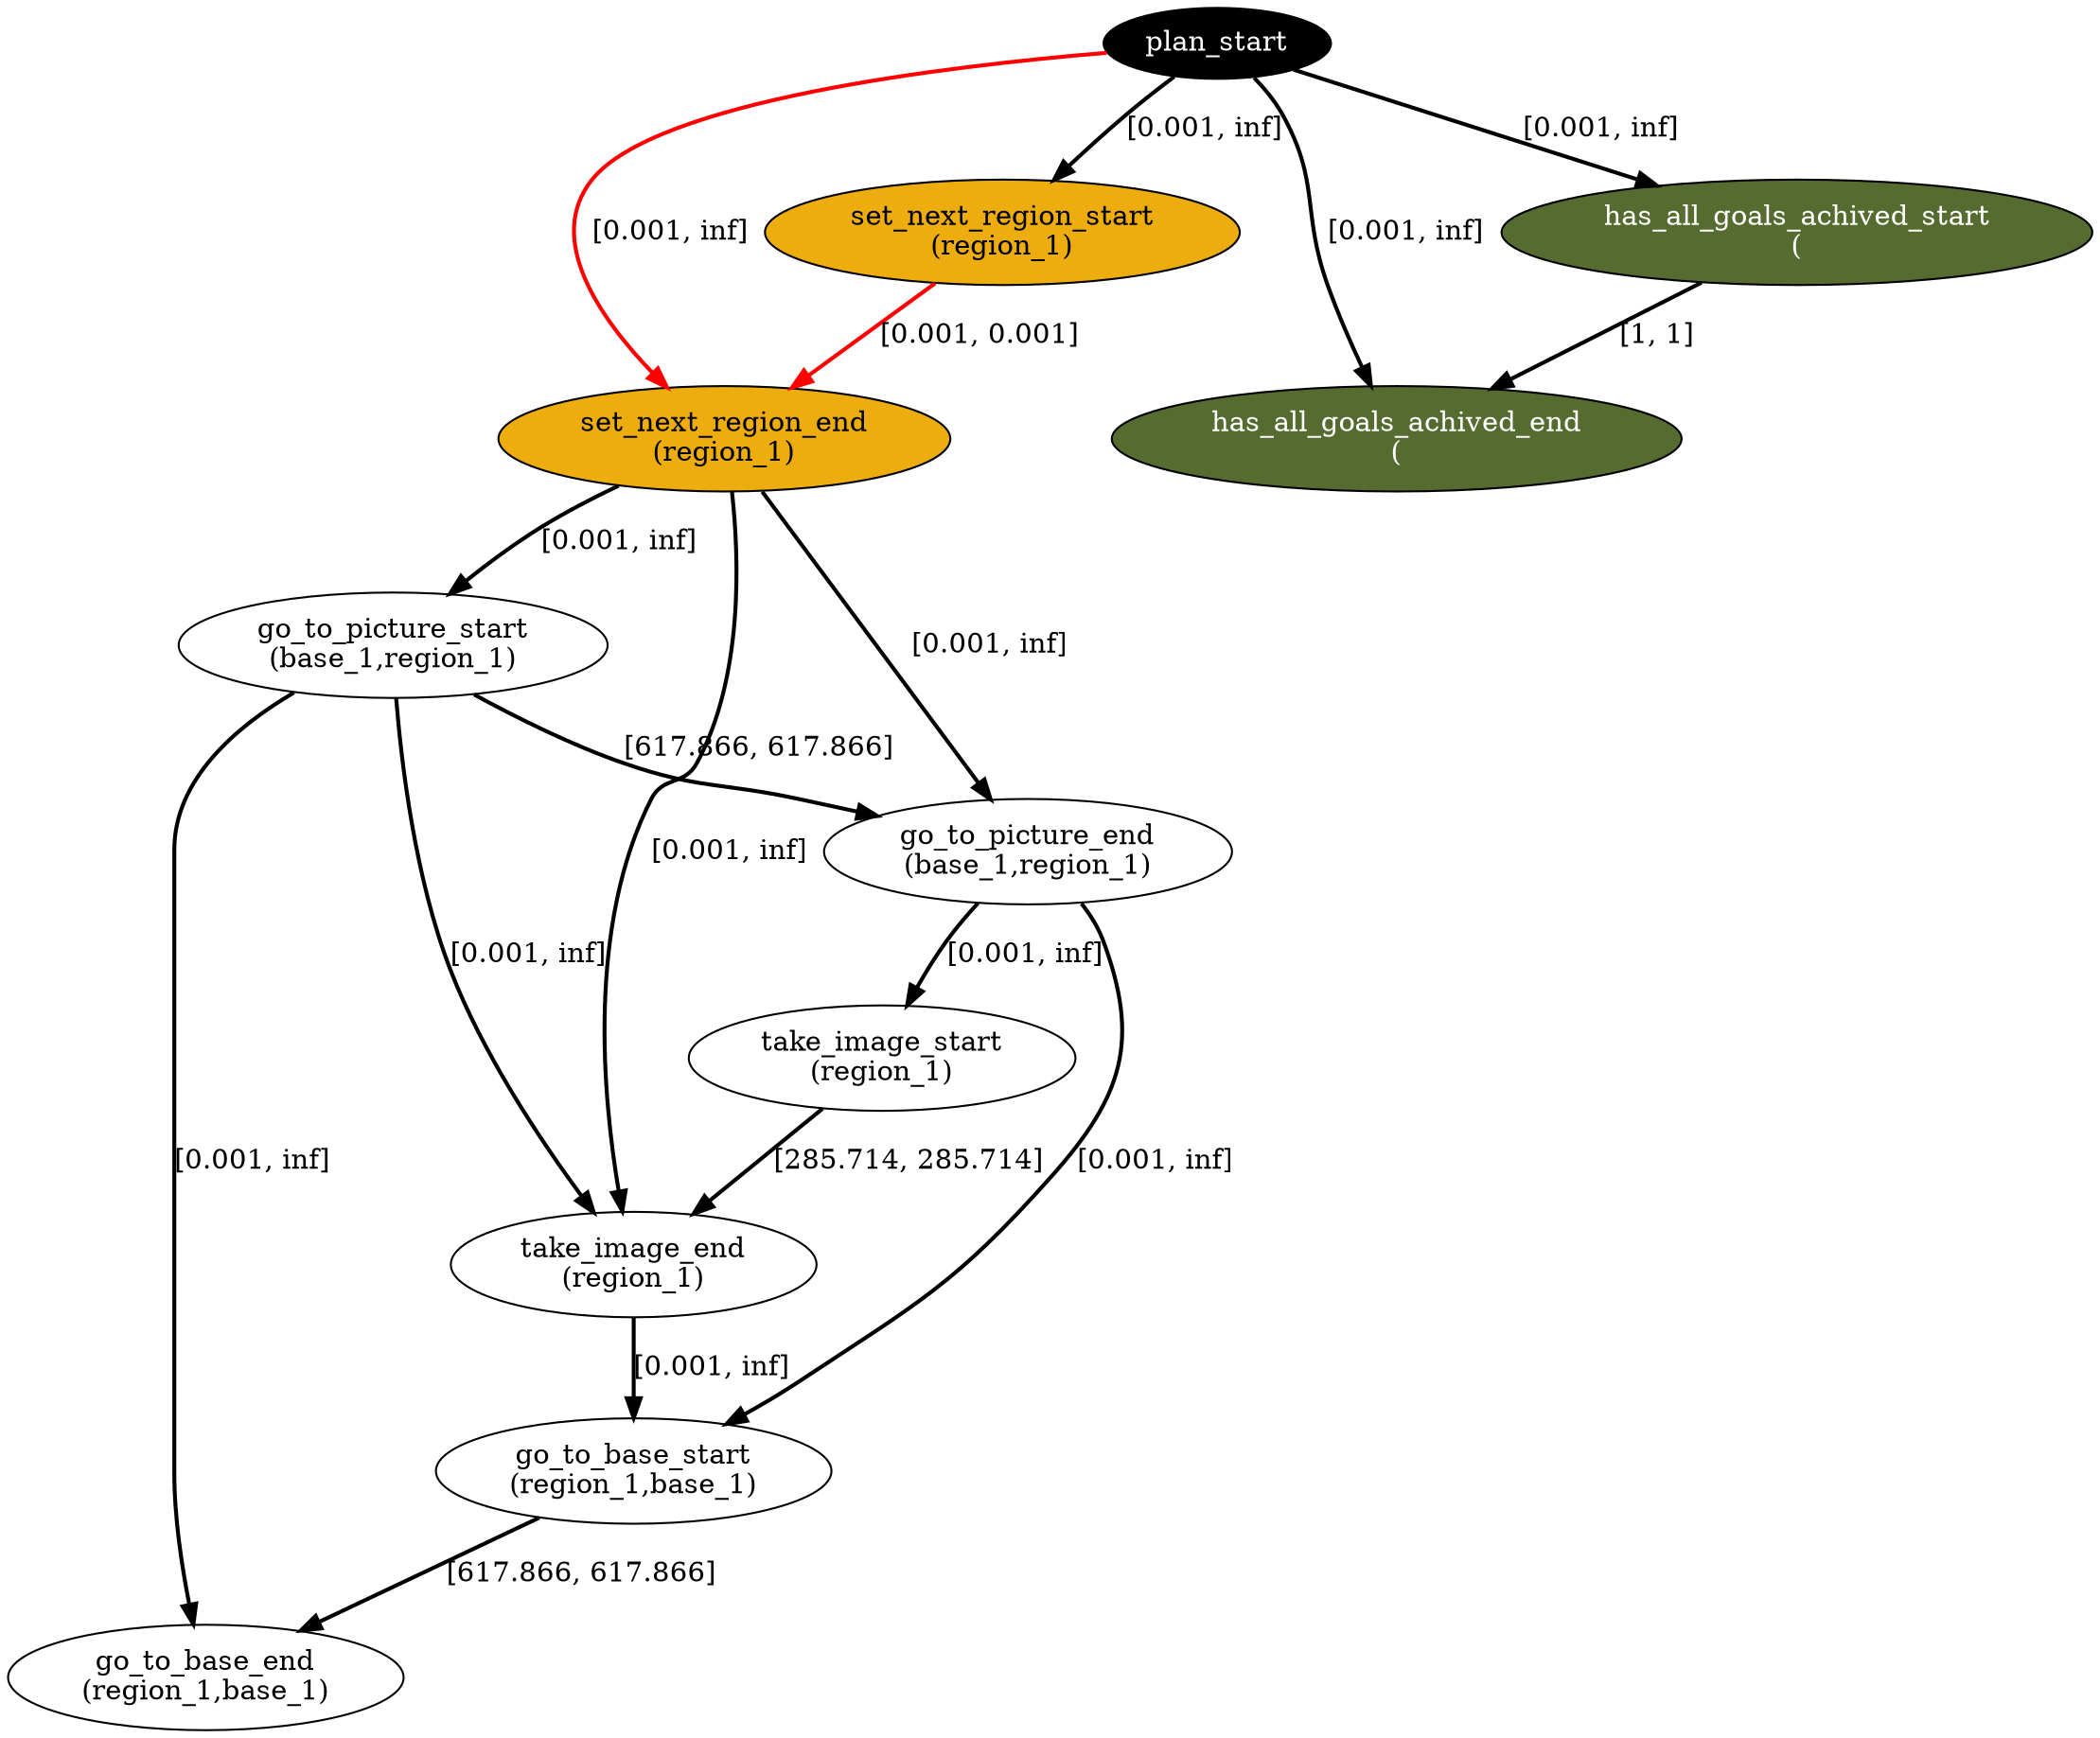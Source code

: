 digraph plan {
0[ label="plan_start",style=filled,fillcolor=black,fontcolor=white];
1[ label="set_next_region_start
(region_1)",style=filled,fillcolor=darkgoldenrod2];
2[ label="set_next_region_end
(region_1)",style=filled,fillcolor=darkgoldenrod2];
3[ label="go_to_picture_start
(base_1,region_1)"];
4[ label="go_to_picture_end
(base_1,region_1)"];
5[ label="take_image_start
(region_1)"];
6[ label="take_image_end
(region_1)"];
7[ label="has_all_goals_achived_start
(",style=filled,fillcolor=darkolivegreen,fontcolor=white];
8[ label="has_all_goals_achived_end
(",style=filled,fillcolor=darkolivegreen,fontcolor=white];
9[ label="go_to_base_start
(region_1,base_1)"];
10[ label="go_to_base_end
(region_1,base_1)"];
"0" -> "1" [ label="[0.001, inf]" , penwidth=2, color="black"]
"1" -> "2" [ label="[0.001, 0.001]" , penwidth=2, color="red"]
"0" -> "2" [ label="[0.001, inf]" , penwidth=2, color="red"]
"2" -> "3" [ label="[0.001, inf]" , penwidth=2, color="black"]
"3" -> "4" [ label="[617.866, 617.866]" , penwidth=2, color="black"]
"2" -> "4" [ label="[0.001, inf]" , penwidth=2, color="black"]
"4" -> "5" [ label="[0.001, inf]" , penwidth=2, color="black"]
"5" -> "6" [ label="[285.714, 285.714]" , penwidth=2, color="black"]
"3" -> "6" [ label="[0.001, inf]" , penwidth=2, color="black"]
"2" -> "6" [ label="[0.001, inf]" , penwidth=2, color="black"]
"0" -> "7" [ label="[0.001, inf]" , penwidth=2, color="black"]
"4" -> "9" [ label="[0.001, inf]" , penwidth=2, color="black"]
"6" -> "9" [ label="[0.001, inf]" , penwidth=2, color="black"]
"7" -> "8" [ label="[1, 1]" , penwidth=2, color="black"]
"0" -> "8" [ label="[0.001, inf]" , penwidth=2, color="black"]
"9" -> "10" [ label="[617.866, 617.866]" , penwidth=2, color="black"]
"3" -> "10" [ label="[0.001, inf]" , penwidth=2, color="black"]
}

